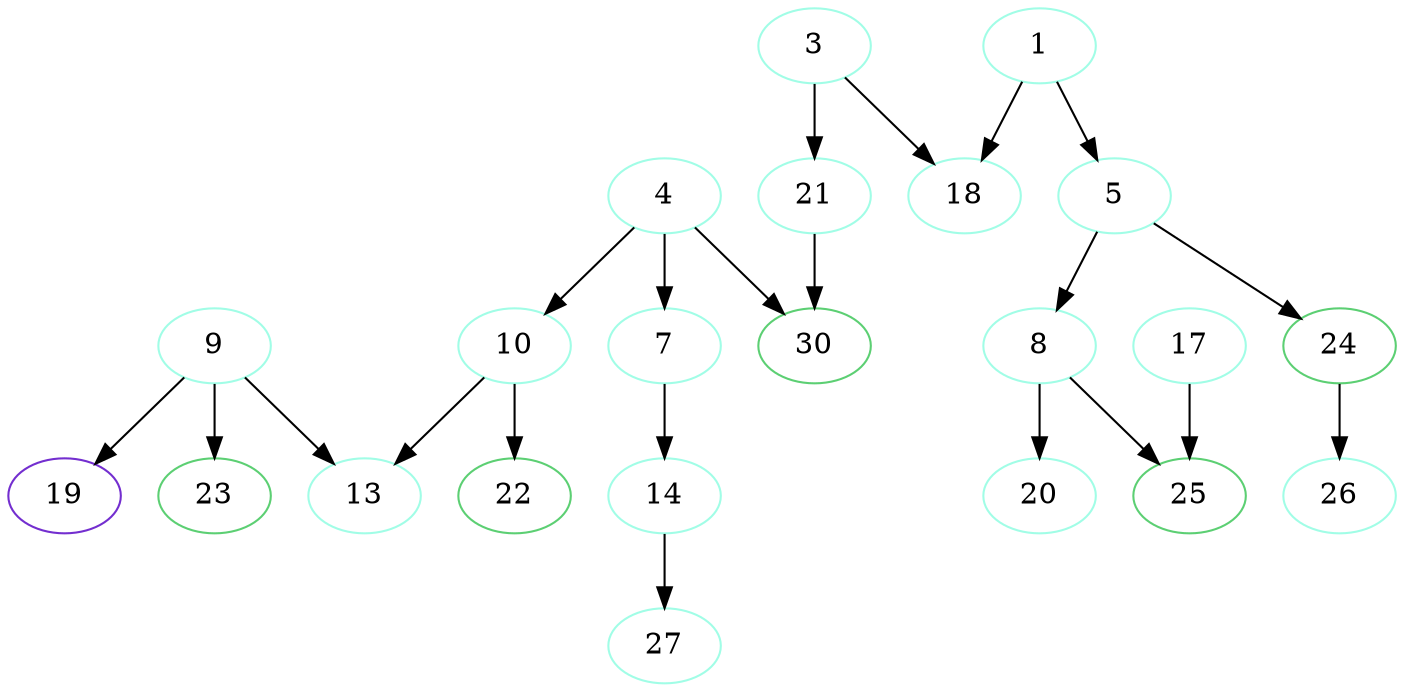 digraph sample {
19 [color="#732ecf"];
9 [color="#a1fde6"];
13 [color="#a1fde6"];
10 [color="#a1fde6"];
4 [color="#a1fde6"];
7 [color="#a1fde6"];
14 [color="#a1fde6"];
27 [color="#a1fde6"];
21 [color="#a1fde6"];
3 [color="#a1fde6"];
18 [color="#a1fde6"];
1 [color="#a1fde6"];
5 [color="#a1fde6"];
8 [color="#a1fde6"];
20 [color="#a1fde6"];
17 [color="#a1fde6"];
26 [color="#a1fde6"];
30 [color="#5ccf73"];
25 [color="#5ccf73"];
24 [color="#5ccf73"];
22 [color="#5ccf73"];
23 [color="#5ccf73"];
1 -> 5[color="black"];
1 -> 18[color="black"];
3 -> 18[color="black"];
3 -> 21[color="black"];
4 -> 7[color="black"];
4 -> 10[color="black"];
4 -> 30[color="black"];
5 -> 8[color="black"];
5 -> 24[color="black"];
7 -> 14[color="black"];
8 -> 20[color="black"];
8 -> 25[color="black"];
9 -> 13[color="black"];
9 -> 19[color="black"];
9 -> 23[color="black"];
10 -> 13[color="black"];
10 -> 22[color="black"];
14 -> 27[color="black"];
17 -> 25[color="black"];
21 -> 30[color="black"];
24 -> 26[color="black"];
}